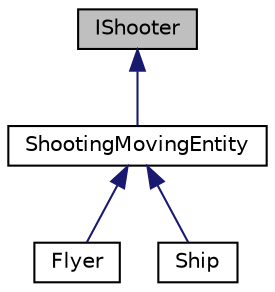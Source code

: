digraph "IShooter"
{
  edge [fontname="Helvetica",fontsize="10",labelfontname="Helvetica",labelfontsize="10"];
  node [fontname="Helvetica",fontsize="10",shape=record];
  Node1 [label="IShooter",height=0.2,width=0.4,color="black", fillcolor="grey75", style="filled", fontcolor="black"];
  Node1 -> Node2 [dir="back",color="midnightblue",fontsize="10",style="solid",fontname="Helvetica"];
  Node2 [label="ShootingMovingEntity",height=0.2,width=0.4,color="black", fillcolor="white", style="filled",URL="$classShootingMovingEntity.html",tooltip="ShootingMovingEntity class. "];
  Node2 -> Node3 [dir="back",color="midnightblue",fontsize="10",style="solid",fontname="Helvetica"];
  Node3 [label="Flyer",height=0.2,width=0.4,color="black", fillcolor="white", style="filled",URL="$classFlyer.html"];
  Node2 -> Node4 [dir="back",color="midnightblue",fontsize="10",style="solid",fontname="Helvetica"];
  Node4 [label="Ship",height=0.2,width=0.4,color="black", fillcolor="white", style="filled",URL="$classShip.html"];
}

